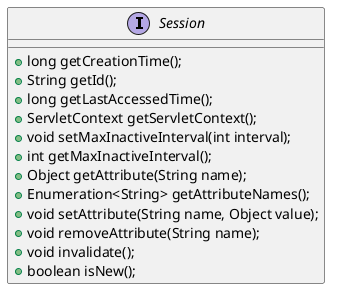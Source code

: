 @startuml
'https://plantuml.com/class-diagram

interface Session{

+long getCreationTime();
+String getId();
+long getLastAccessedTime();
+ServletContext getServletContext();
+void setMaxInactiveInterval(int interval);
+int getMaxInactiveInterval();
+Object getAttribute(String name);
+Enumeration<String> getAttributeNames();
+void setAttribute(String name, Object value);
+void removeAttribute(String name);
+void invalidate();
+boolean isNew();
}

@enduml
